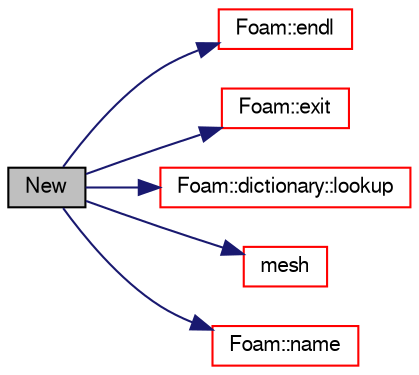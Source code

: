 digraph "New"
{
  bgcolor="transparent";
  edge [fontname="FreeSans",fontsize="10",labelfontname="FreeSans",labelfontsize="10"];
  node [fontname="FreeSans",fontsize="10",shape=record];
  rankdir="LR";
  Node318 [label="New",height=0.2,width=0.4,color="black", fillcolor="grey75", style="filled", fontcolor="black"];
  Node318 -> Node319 [color="midnightblue",fontsize="10",style="solid",fontname="FreeSans"];
  Node319 [label="Foam::endl",height=0.2,width=0.4,color="red",URL="$a21124.html#a2db8fe02a0d3909e9351bb4275b23ce4",tooltip="Add newline and flush stream. "];
  Node318 -> Node321 [color="midnightblue",fontsize="10",style="solid",fontname="FreeSans"];
  Node321 [label="Foam::exit",height=0.2,width=0.4,color="red",URL="$a21124.html#a06ca7250d8e89caf05243ec094843642"];
  Node318 -> Node366 [color="midnightblue",fontsize="10",style="solid",fontname="FreeSans"];
  Node366 [label="Foam::dictionary::lookup",height=0.2,width=0.4,color="red",URL="$a26014.html#a6a0727fa523e48977e27348663def509",tooltip="Find and return an entry data stream. "];
  Node318 -> Node621 [color="midnightblue",fontsize="10",style="solid",fontname="FreeSans"];
  Node621 [label="mesh",height=0.2,width=0.4,color="red",URL="$a31110.html#a470f06cfb9b6ee887cd85d63de275607",tooltip="Return mesh reference. "];
  Node318 -> Node498 [color="midnightblue",fontsize="10",style="solid",fontname="FreeSans"];
  Node498 [label="Foam::name",height=0.2,width=0.4,color="red",URL="$a21124.html#adcb0df2bd4953cb6bb390272d8263c3a",tooltip="Return a string representation of a complex. "];
}
